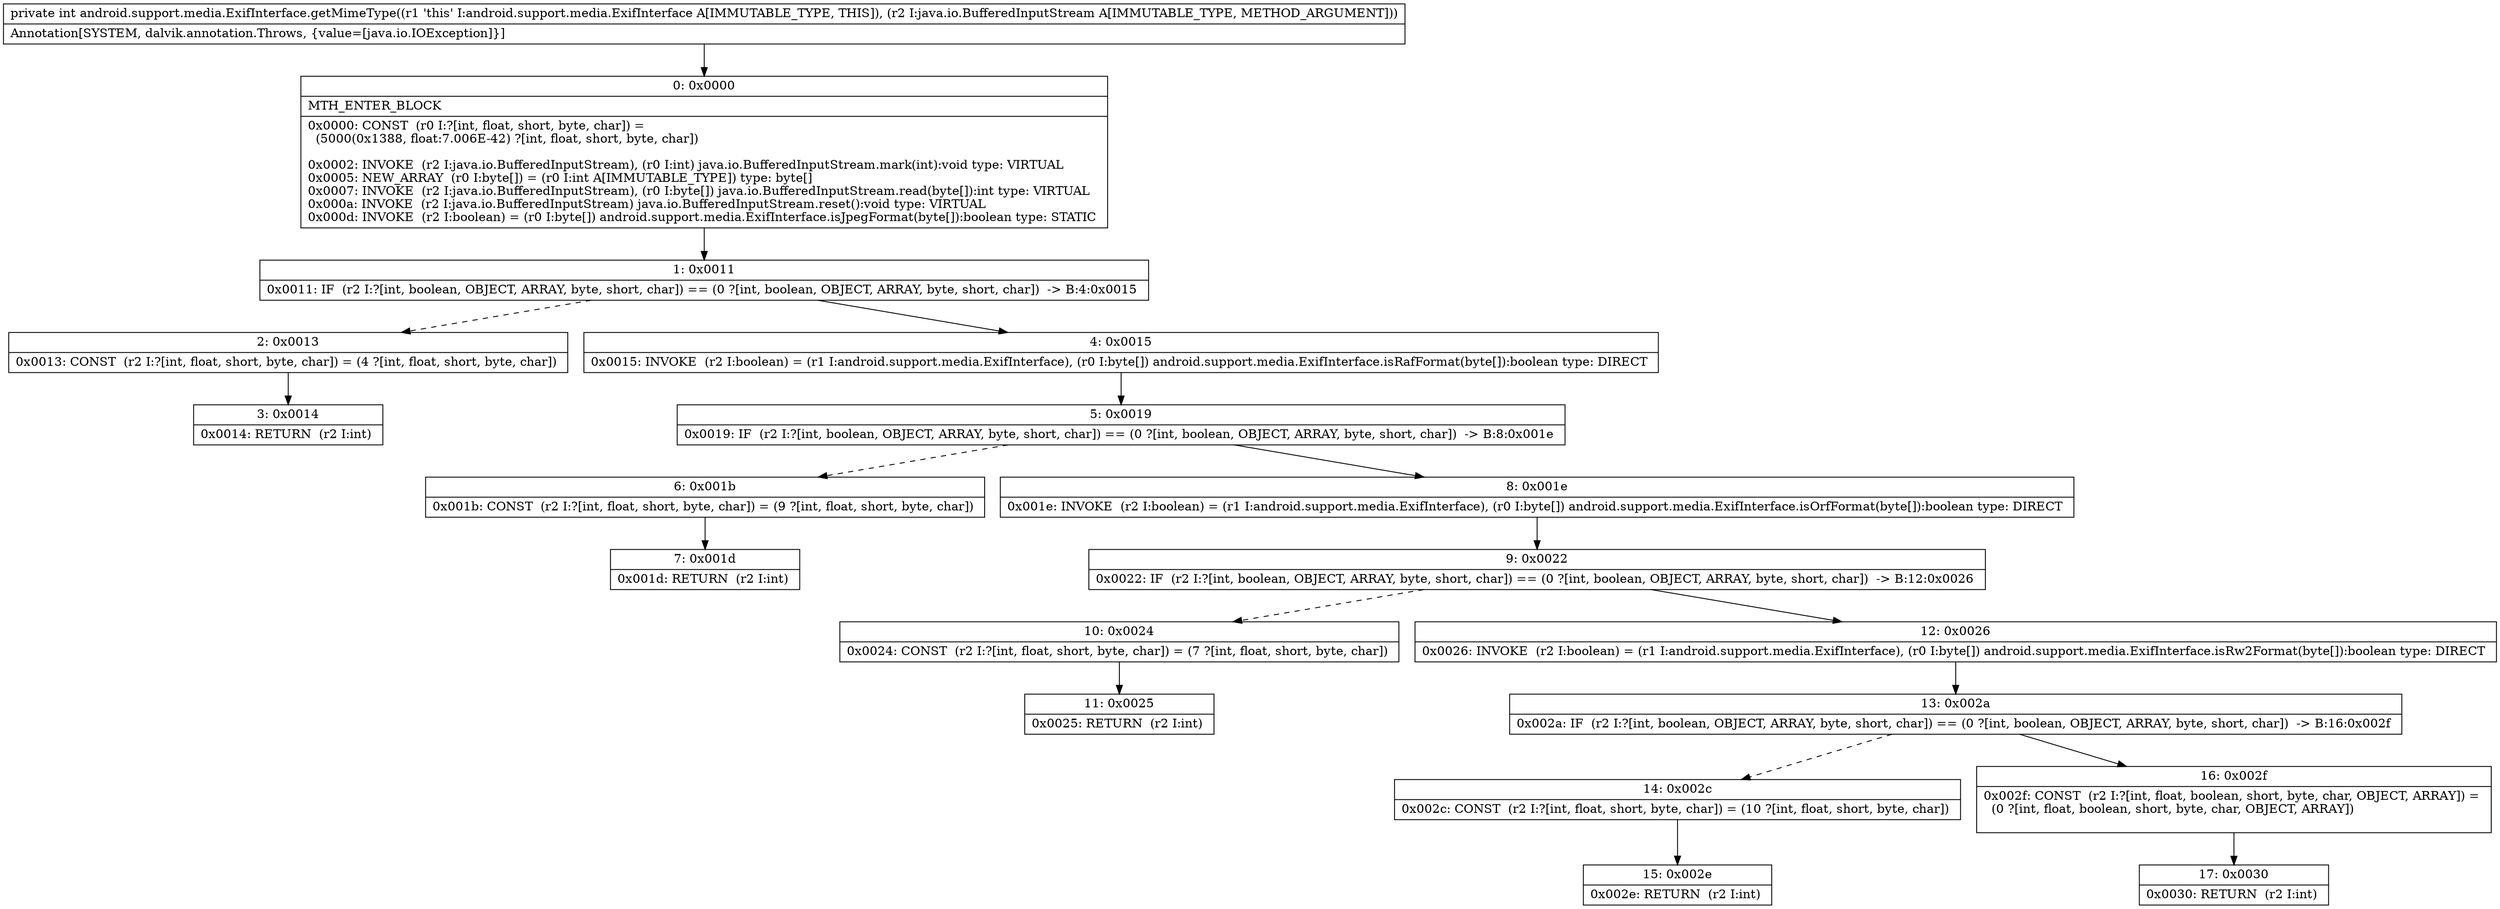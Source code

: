digraph "CFG forandroid.support.media.ExifInterface.getMimeType(Ljava\/io\/BufferedInputStream;)I" {
Node_0 [shape=record,label="{0\:\ 0x0000|MTH_ENTER_BLOCK\l|0x0000: CONST  (r0 I:?[int, float, short, byte, char]) = \l  (5000(0x1388, float:7.006E\-42) ?[int, float, short, byte, char])\l \l0x0002: INVOKE  (r2 I:java.io.BufferedInputStream), (r0 I:int) java.io.BufferedInputStream.mark(int):void type: VIRTUAL \l0x0005: NEW_ARRAY  (r0 I:byte[]) = (r0 I:int A[IMMUTABLE_TYPE]) type: byte[] \l0x0007: INVOKE  (r2 I:java.io.BufferedInputStream), (r0 I:byte[]) java.io.BufferedInputStream.read(byte[]):int type: VIRTUAL \l0x000a: INVOKE  (r2 I:java.io.BufferedInputStream) java.io.BufferedInputStream.reset():void type: VIRTUAL \l0x000d: INVOKE  (r2 I:boolean) = (r0 I:byte[]) android.support.media.ExifInterface.isJpegFormat(byte[]):boolean type: STATIC \l}"];
Node_1 [shape=record,label="{1\:\ 0x0011|0x0011: IF  (r2 I:?[int, boolean, OBJECT, ARRAY, byte, short, char]) == (0 ?[int, boolean, OBJECT, ARRAY, byte, short, char])  \-\> B:4:0x0015 \l}"];
Node_2 [shape=record,label="{2\:\ 0x0013|0x0013: CONST  (r2 I:?[int, float, short, byte, char]) = (4 ?[int, float, short, byte, char]) \l}"];
Node_3 [shape=record,label="{3\:\ 0x0014|0x0014: RETURN  (r2 I:int) \l}"];
Node_4 [shape=record,label="{4\:\ 0x0015|0x0015: INVOKE  (r2 I:boolean) = (r1 I:android.support.media.ExifInterface), (r0 I:byte[]) android.support.media.ExifInterface.isRafFormat(byte[]):boolean type: DIRECT \l}"];
Node_5 [shape=record,label="{5\:\ 0x0019|0x0019: IF  (r2 I:?[int, boolean, OBJECT, ARRAY, byte, short, char]) == (0 ?[int, boolean, OBJECT, ARRAY, byte, short, char])  \-\> B:8:0x001e \l}"];
Node_6 [shape=record,label="{6\:\ 0x001b|0x001b: CONST  (r2 I:?[int, float, short, byte, char]) = (9 ?[int, float, short, byte, char]) \l}"];
Node_7 [shape=record,label="{7\:\ 0x001d|0x001d: RETURN  (r2 I:int) \l}"];
Node_8 [shape=record,label="{8\:\ 0x001e|0x001e: INVOKE  (r2 I:boolean) = (r1 I:android.support.media.ExifInterface), (r0 I:byte[]) android.support.media.ExifInterface.isOrfFormat(byte[]):boolean type: DIRECT \l}"];
Node_9 [shape=record,label="{9\:\ 0x0022|0x0022: IF  (r2 I:?[int, boolean, OBJECT, ARRAY, byte, short, char]) == (0 ?[int, boolean, OBJECT, ARRAY, byte, short, char])  \-\> B:12:0x0026 \l}"];
Node_10 [shape=record,label="{10\:\ 0x0024|0x0024: CONST  (r2 I:?[int, float, short, byte, char]) = (7 ?[int, float, short, byte, char]) \l}"];
Node_11 [shape=record,label="{11\:\ 0x0025|0x0025: RETURN  (r2 I:int) \l}"];
Node_12 [shape=record,label="{12\:\ 0x0026|0x0026: INVOKE  (r2 I:boolean) = (r1 I:android.support.media.ExifInterface), (r0 I:byte[]) android.support.media.ExifInterface.isRw2Format(byte[]):boolean type: DIRECT \l}"];
Node_13 [shape=record,label="{13\:\ 0x002a|0x002a: IF  (r2 I:?[int, boolean, OBJECT, ARRAY, byte, short, char]) == (0 ?[int, boolean, OBJECT, ARRAY, byte, short, char])  \-\> B:16:0x002f \l}"];
Node_14 [shape=record,label="{14\:\ 0x002c|0x002c: CONST  (r2 I:?[int, float, short, byte, char]) = (10 ?[int, float, short, byte, char]) \l}"];
Node_15 [shape=record,label="{15\:\ 0x002e|0x002e: RETURN  (r2 I:int) \l}"];
Node_16 [shape=record,label="{16\:\ 0x002f|0x002f: CONST  (r2 I:?[int, float, boolean, short, byte, char, OBJECT, ARRAY]) = \l  (0 ?[int, float, boolean, short, byte, char, OBJECT, ARRAY])\l \l}"];
Node_17 [shape=record,label="{17\:\ 0x0030|0x0030: RETURN  (r2 I:int) \l}"];
MethodNode[shape=record,label="{private int android.support.media.ExifInterface.getMimeType((r1 'this' I:android.support.media.ExifInterface A[IMMUTABLE_TYPE, THIS]), (r2 I:java.io.BufferedInputStream A[IMMUTABLE_TYPE, METHOD_ARGUMENT]))  | Annotation[SYSTEM, dalvik.annotation.Throws, \{value=[java.io.IOException]\}]\l}"];
MethodNode -> Node_0;
Node_0 -> Node_1;
Node_1 -> Node_2[style=dashed];
Node_1 -> Node_4;
Node_2 -> Node_3;
Node_4 -> Node_5;
Node_5 -> Node_6[style=dashed];
Node_5 -> Node_8;
Node_6 -> Node_7;
Node_8 -> Node_9;
Node_9 -> Node_10[style=dashed];
Node_9 -> Node_12;
Node_10 -> Node_11;
Node_12 -> Node_13;
Node_13 -> Node_14[style=dashed];
Node_13 -> Node_16;
Node_14 -> Node_15;
Node_16 -> Node_17;
}

